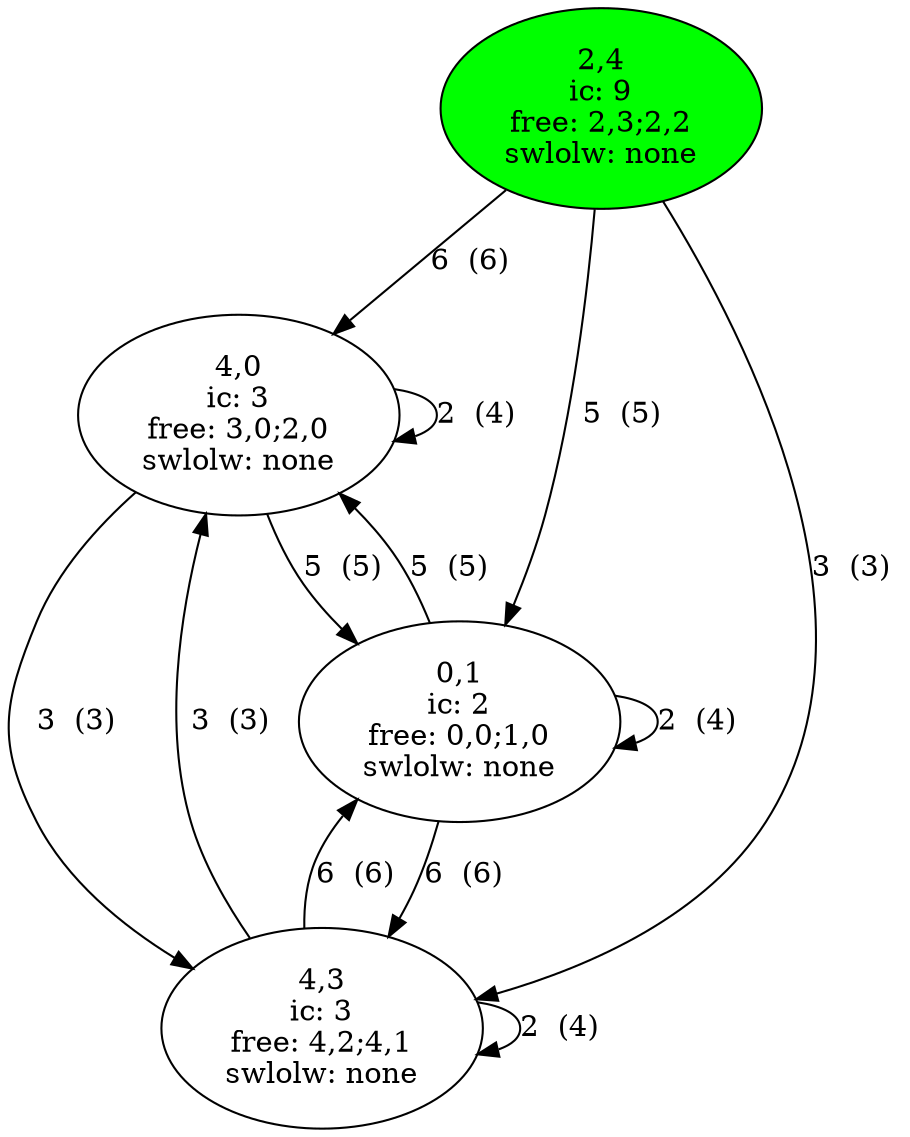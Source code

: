 digraph "stromrallye0.txt_fields" {
	compound=true
	"4_0" [label="4,0
ic: 3
free: 3,0;2,0
swlolw: none" pos="11.2,14.0!"]
	"0_1" [label="0,1
ic: 2
free: 0,0;1,0
swlolw: none" pos="0.0,11.2!"]
	"4_3" [label="4,3
ic: 3
free: 4,2;4,1
swlolw: none" pos="11.2,5.6!"]
	"2_4" [label="2,4
ic: 9
free: 2,3;2,2
swlolw: none" fillcolor=green pos="5.6,2.8!" style=filled]
	"4_0" -> "4_0" [label="2  (4) "]
	"4_0" -> "4_3" [label="3  (3) "]
	"4_0" -> "0_1" [label="5  (5) "]
	"0_1" -> "0_1" [label="2  (4) "]
	"0_1" -> "4_0" [label="5  (5) "]
	"0_1" -> "4_3" [label="6  (6) "]
	"4_3" -> "4_3" [label="2  (4) "]
	"4_3" -> "4_0" [label="3  (3) "]
	"4_3" -> "0_1" [label="6  (6) "]
	"2_4" -> "4_3" [label="3  (3) "]
	"2_4" -> "0_1" [label="5  (5) "]
	"2_4" -> "4_0" [label="6  (6) "]
}
